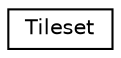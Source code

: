 digraph "Graphical Class Hierarchy"
{
  edge [fontname="Helvetica",fontsize="10",labelfontname="Helvetica",labelfontsize="10"];
  node [fontname="Helvetica",fontsize="10",shape=record];
  rankdir="LR";
  Node1 [label="Tileset",height=0.2,width=0.4,color="black", fillcolor="white", style="filled",URL="$classTileset.html",tooltip="Class for loading in maps, tileset images, and then displaying them. "];
}
